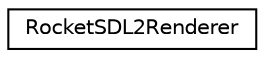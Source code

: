digraph G
{
  edge [fontname="Helvetica",fontsize="10",labelfontname="Helvetica",labelfontsize="10"];
  node [fontname="Helvetica",fontsize="10",shape=record];
  rankdir="LR";
  Node1 [label="RocketSDL2Renderer",height=0.2,width=0.4,color="black", fillcolor="white", style="filled",URL="$class_rocket_s_d_l2_renderer.html"];
}
